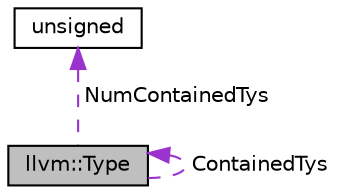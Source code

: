 digraph "llvm::Type"
{
 // LATEX_PDF_SIZE
  bgcolor="transparent";
  edge [fontname="Helvetica",fontsize="10",labelfontname="Helvetica",labelfontsize="10"];
  node [fontname="Helvetica",fontsize="10",shape="box"];
  Node1 [label="llvm::Type",height=0.2,width=0.4,color="black", fillcolor="grey75", style="filled", fontcolor="black",tooltip="The instances of the Type class are immutable: once they are created, they are never changed."];
  Node2 -> Node1 [dir="back",color="darkorchid3",fontsize="10",style="dashed",label=" NumContainedTys" ,fontname="Helvetica"];
  Node2 [label="unsigned",height=0.2,width=0.4,color="black",URL="$classunsigned.html",tooltip=" "];
  Node1 -> Node1 [dir="back",color="darkorchid3",fontsize="10",style="dashed",label=" ContainedTys" ,fontname="Helvetica"];
}
